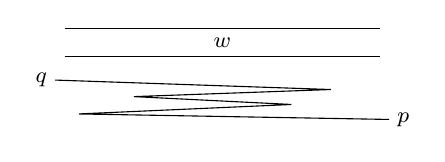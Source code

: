 \begin{tikzpicture}[tapeseg/.style={minimum height=1.2em,minimum width=1.5em,outer sep=0pt,node distance=0pt}]
	\footnotesize
	\node[tapeseg] (w) {$w$};
	\draw	([xshift=-2cm]w.north) -- ([xshift=+2cm]w.north)
		([xshift=-2cm]w.south) -- ([xshift=+2cm]w.south);
	\node at ([yshift=-0.3cm, xshift=-2.3cm]w.south)	(q) {$q$};
	\node at ([yshift=-8mm, xshift=2.3cm]w.south)		(p) {$p$};
	\draw	(q.east) -- ++(+3.5cm,-.12cm)
		-- ++(-2.5cm,-.09cm) -- ++(+2cm,-.10cm)
		-- ++(-2.7cm,-.12cm) -- (p.west);
\end{tikzpicture}
